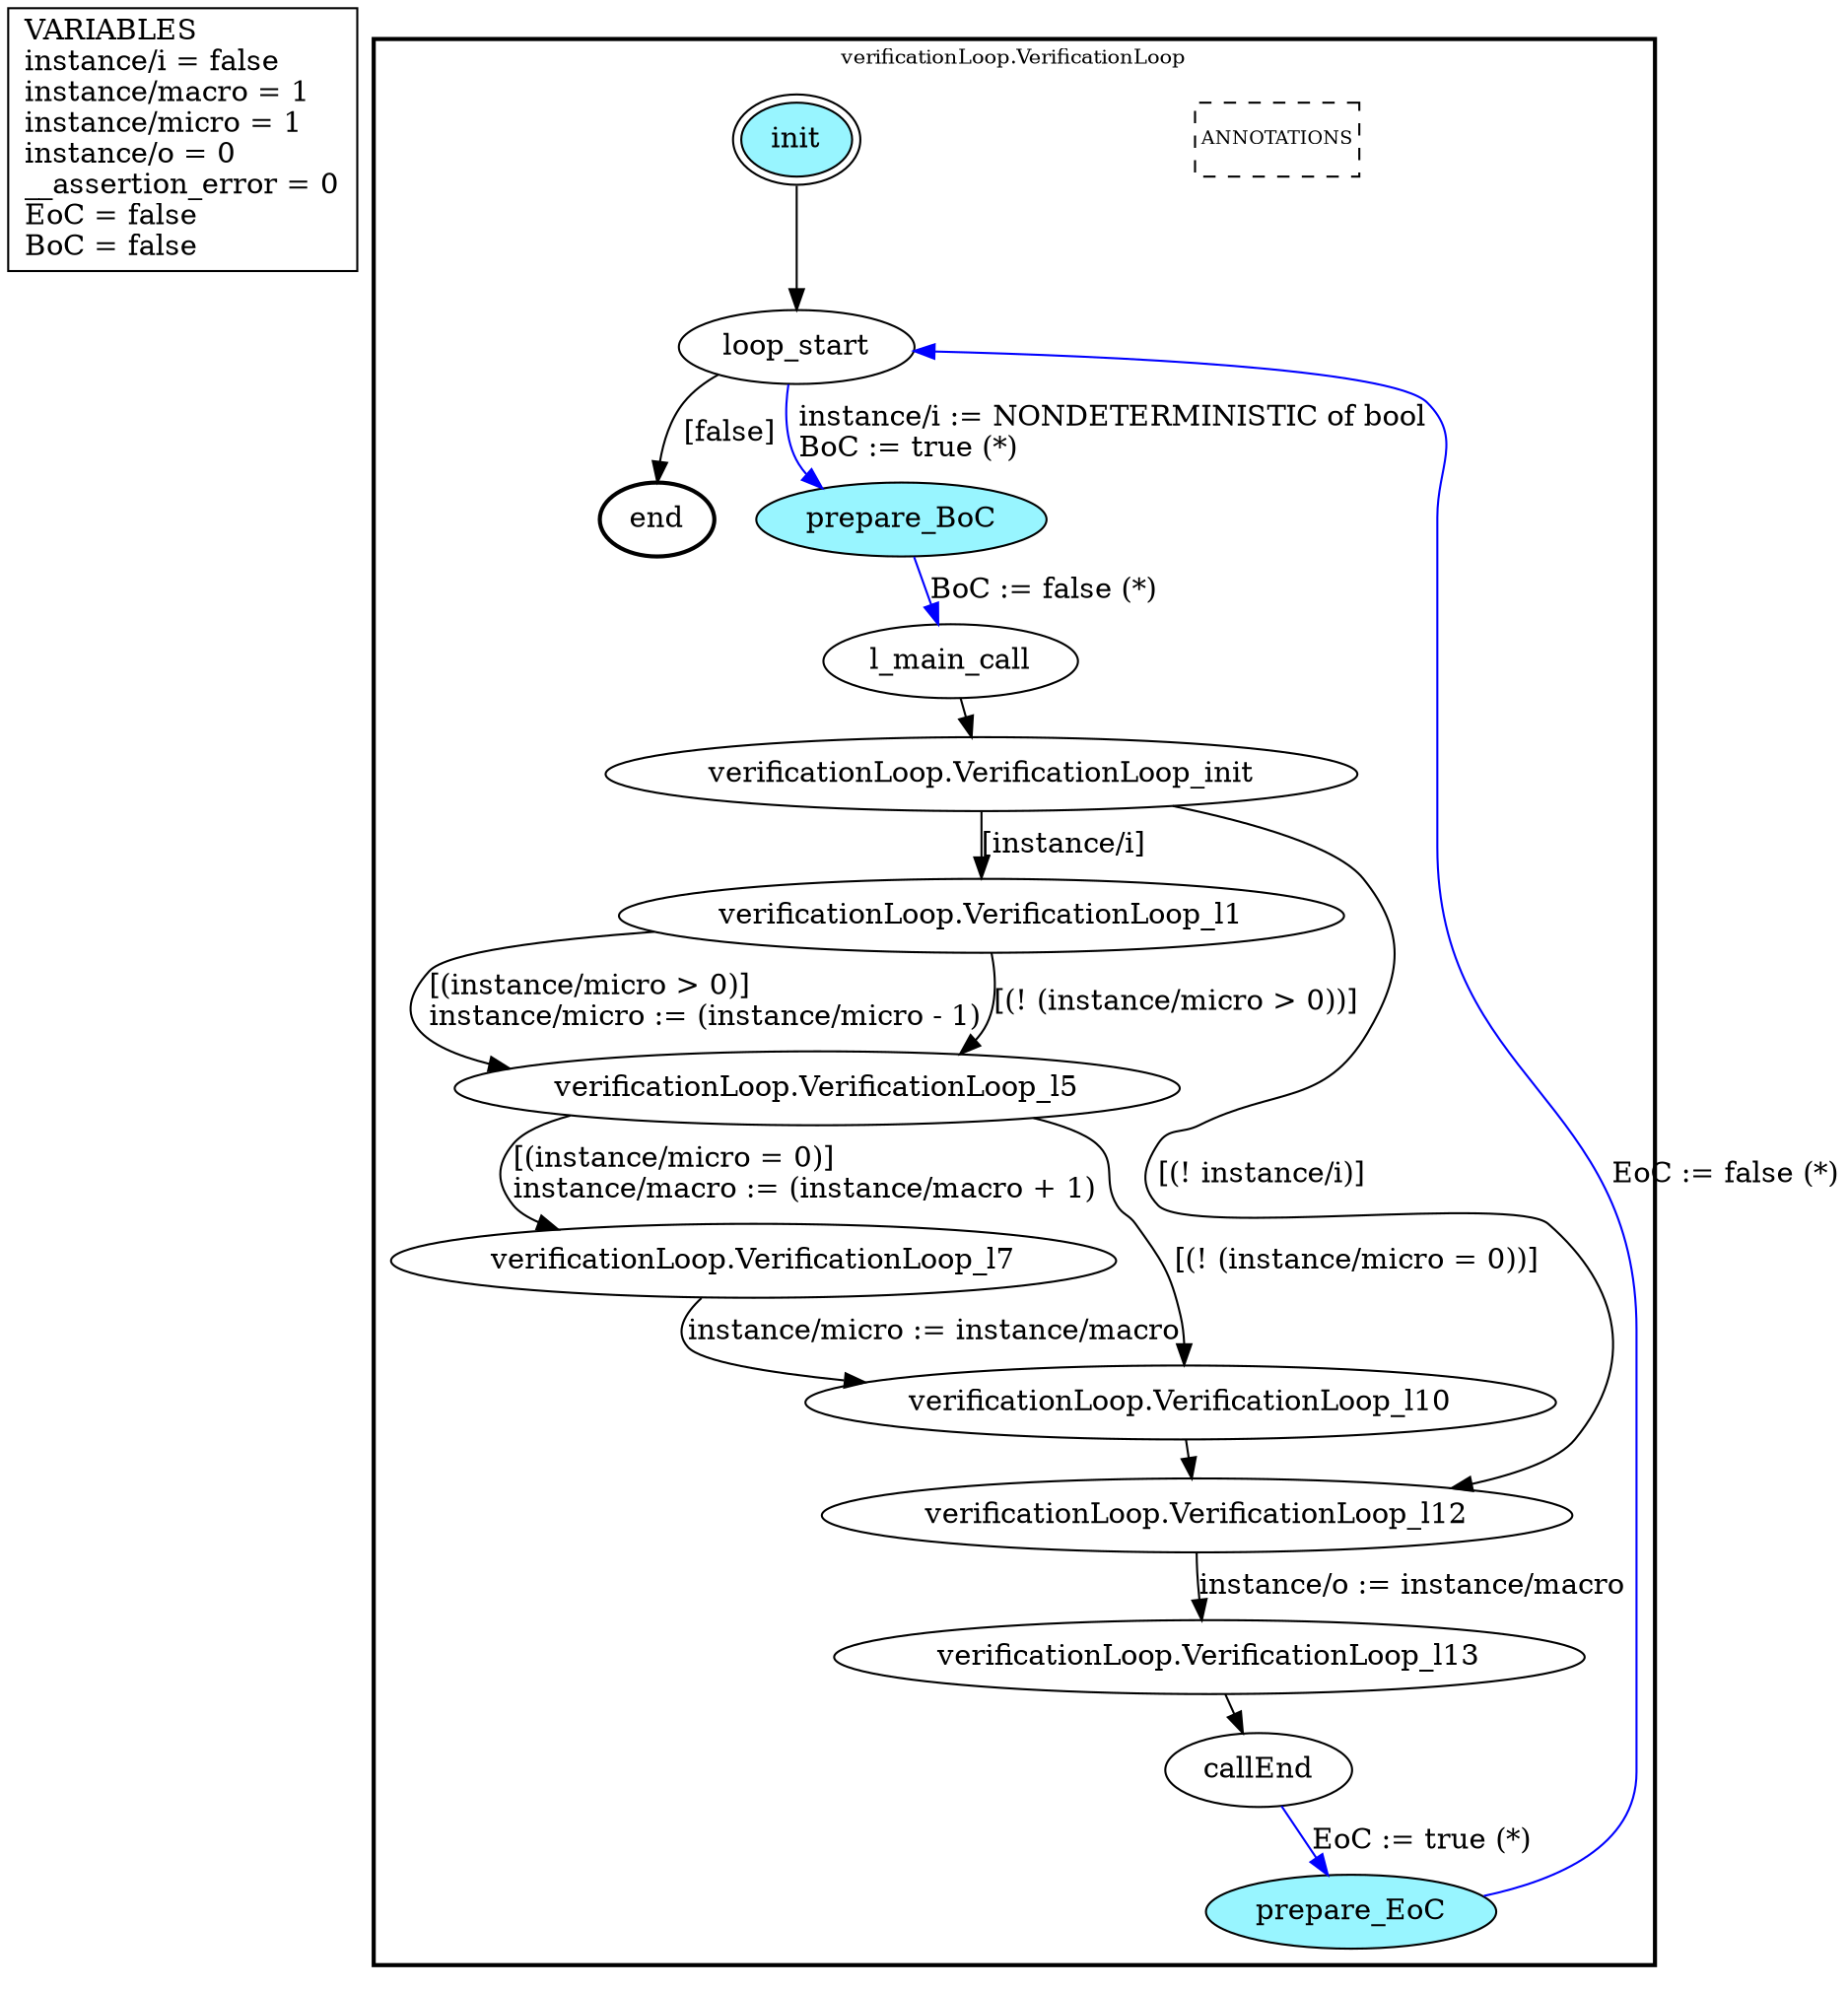 digraph G {
	vars_declaration_pseudonode_network [
		label="VARIABLES\linstance/i = false\linstance/macro = 1\linstance/micro = 1\linstance/o = 0\l__assertion_error = 0\lEoC = false\lBoC = false\l",
		fillcolor="lightgray", shape="rectangle"];
	subgraph clusterverificationLoop_VerificationLoop {
		node [style="filled"];
		style=bold;
		color="black";
		fontsize=10;
		ranksep=0.4;
		
		label="verificationLoop.VerificationLoop";
		
		annotations_pseudonode_verificationLoop_VerificationLoop [
			label="ANNOTATIONS",
			fontsize=9, margin="0.04,0.04", fillcolor="white", shape="rectangle", style="dashed"];
		
		init_verificationLoop_VerificationLoop [label="init", color="black", fillcolor="cadetblue1", peripheries=2, shape="ellipse"];
		end_verificationLoop_VerificationLoop [label="end", color="black", fillcolor="cadetblue1", style=bold, shape="ellipse"];
		loop_start_verificationLoop_VerificationLoop [label="loop_start", color="black", fillcolor="white", shape="ellipse"];
		prepare_BoC_verificationLoop_VerificationLoop [label="prepare_BoC", color="black", fillcolor="cadetblue1", shape="ellipse"];
		l_main_call_verificationLoop_VerificationLoop [label="l_main_call", color="black", fillcolor="white", shape="ellipse"];
		callEnd_verificationLoop_VerificationLoop [label="callEnd", color="black", fillcolor="white", shape="ellipse"];
		prepare_EoC_verificationLoop_VerificationLoop [label="prepare_EoC", color="black", fillcolor="cadetblue1", shape="ellipse"];
		verificationLoop_VerificationLoop_init_verificationLoop_VerificationLoop [label="verificationLoop.VerificationLoop_init", color="black", fillcolor="white", shape="ellipse"];
		verificationLoop_VerificationLoop_l1_verificationLoop_VerificationLoop [label="verificationLoop.VerificationLoop_l1", color="black", fillcolor="white", shape="ellipse"];
		verificationLoop_VerificationLoop_l5_verificationLoop_VerificationLoop [label="verificationLoop.VerificationLoop_l5", color="black", fillcolor="white", shape="ellipse"];
		verificationLoop_VerificationLoop_l7_verificationLoop_VerificationLoop [label="verificationLoop.VerificationLoop_l7", color="black", fillcolor="white", shape="ellipse"];
		verificationLoop_VerificationLoop_l10_verificationLoop_VerificationLoop [label="verificationLoop.VerificationLoop_l10", color="black", fillcolor="white", shape="ellipse"];
		verificationLoop_VerificationLoop_l12_verificationLoop_VerificationLoop [label="verificationLoop.VerificationLoop_l12", color="black", fillcolor="white", shape="ellipse"];
		verificationLoop_VerificationLoop_l13_verificationLoop_VerificationLoop [label="verificationLoop.VerificationLoop_l13", color="black", fillcolor="white", shape="ellipse"];
		init_verificationLoop_VerificationLoop -> loop_start_verificationLoop_VerificationLoop [color="black", label=""];
		loop_start_verificationLoop_VerificationLoop -> prepare_BoC_verificationLoop_VerificationLoop [color="blue", label="instance/i := NONDETERMINISTIC of bool\lBoC := true (*)\l"];
		prepare_BoC_verificationLoop_VerificationLoop -> l_main_call_verificationLoop_VerificationLoop [color="blue", label="BoC := false (*)"];
		callEnd_verificationLoop_VerificationLoop -> prepare_EoC_verificationLoop_VerificationLoop [color="blue", label="EoC := true (*)"];
		prepare_EoC_verificationLoop_VerificationLoop -> loop_start_verificationLoop_VerificationLoop [color="blue", label="EoC := false (*)"];
		loop_start_verificationLoop_VerificationLoop -> end_verificationLoop_VerificationLoop [color="black", label="[false]"];
		verificationLoop_VerificationLoop_init_verificationLoop_VerificationLoop -> verificationLoop_VerificationLoop_l1_verificationLoop_VerificationLoop [color="black", label="[instance/i]"];
		verificationLoop_VerificationLoop_l1_verificationLoop_VerificationLoop -> verificationLoop_VerificationLoop_l5_verificationLoop_VerificationLoop [color="black", label="[(instance/micro > 0)]\linstance/micro := (instance/micro - 1)\l"];
		verificationLoop_VerificationLoop_l1_verificationLoop_VerificationLoop -> verificationLoop_VerificationLoop_l5_verificationLoop_VerificationLoop [color="black", label="[(! (instance/micro > 0))]"];
		verificationLoop_VerificationLoop_l5_verificationLoop_VerificationLoop -> verificationLoop_VerificationLoop_l7_verificationLoop_VerificationLoop [color="black", label="[(instance/micro = 0)]\linstance/macro := (instance/macro + 1)\l"];
		verificationLoop_VerificationLoop_l7_verificationLoop_VerificationLoop -> verificationLoop_VerificationLoop_l10_verificationLoop_VerificationLoop [color="black", label="instance/micro := instance/macro"];
		verificationLoop_VerificationLoop_l5_verificationLoop_VerificationLoop -> verificationLoop_VerificationLoop_l10_verificationLoop_VerificationLoop [color="black", label="[(! (instance/micro = 0))]"];
		verificationLoop_VerificationLoop_init_verificationLoop_VerificationLoop -> verificationLoop_VerificationLoop_l12_verificationLoop_VerificationLoop [color="black", label="[(! instance/i)]"];
		verificationLoop_VerificationLoop_l10_verificationLoop_VerificationLoop -> verificationLoop_VerificationLoop_l12_verificationLoop_VerificationLoop [color="black", label=""];
		verificationLoop_VerificationLoop_l12_verificationLoop_VerificationLoop -> verificationLoop_VerificationLoop_l13_verificationLoop_VerificationLoop [color="black", label="instance/o := instance/macro"];
		l_main_call_verificationLoop_VerificationLoop -> verificationLoop_VerificationLoop_init_verificationLoop_VerificationLoop [color="black", label=""];
		verificationLoop_VerificationLoop_l13_verificationLoop_VerificationLoop -> callEnd_verificationLoop_VerificationLoop [color="black", label=""];
	}
}

